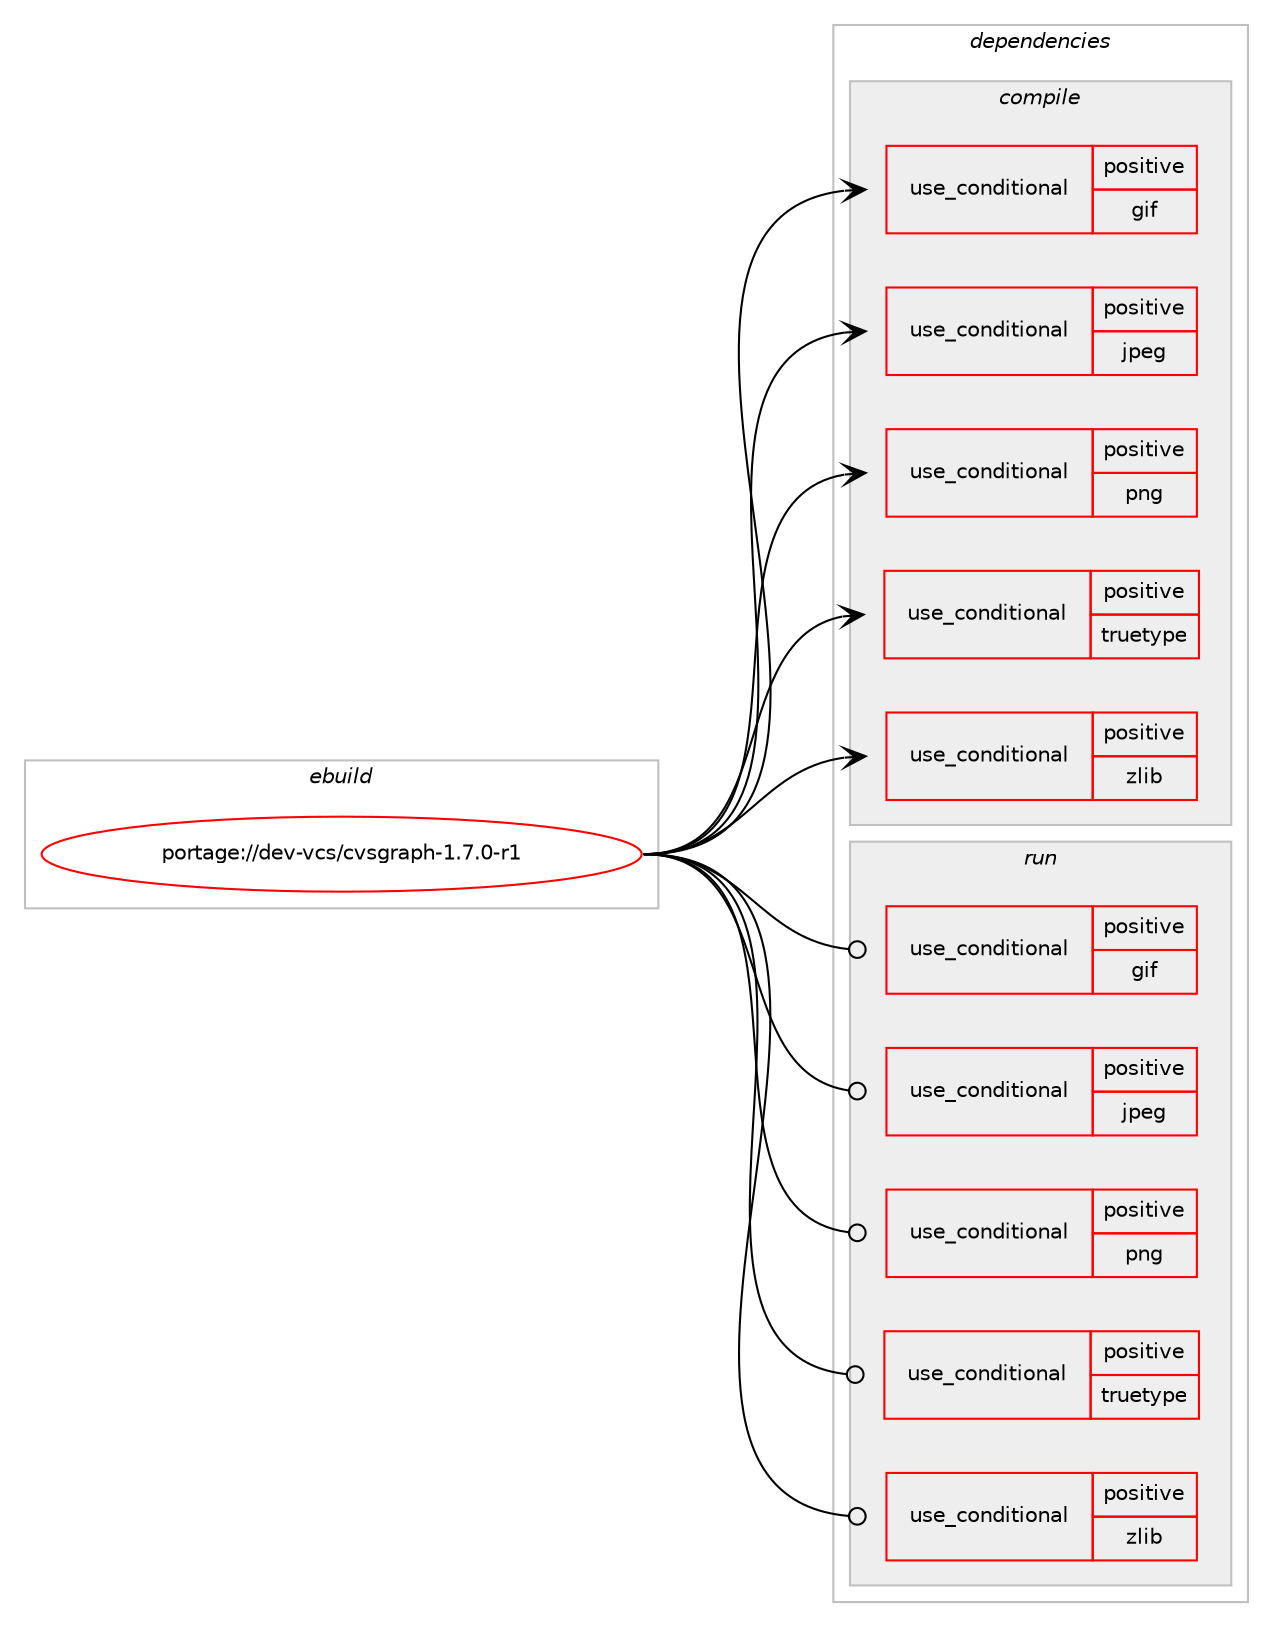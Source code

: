 digraph prolog {

# *************
# Graph options
# *************

newrank=true;
concentrate=true;
compound=true;
graph [rankdir=LR,fontname=Helvetica,fontsize=10,ranksep=1.5];#, ranksep=2.5, nodesep=0.2];
edge  [arrowhead=vee];
node  [fontname=Helvetica,fontsize=10];

# **********
# The ebuild
# **********

subgraph cluster_leftcol {
color=gray;
rank=same;
label=<<i>ebuild</i>>;
id [label="portage://dev-vcs/cvsgraph-1.7.0-r1", color=red, width=4, href="../dev-vcs/cvsgraph-1.7.0-r1.svg"];
}

# ****************
# The dependencies
# ****************

subgraph cluster_midcol {
color=gray;
label=<<i>dependencies</i>>;
subgraph cluster_compile {
fillcolor="#eeeeee";
style=filled;
label=<<i>compile</i>>;
subgraph cond60529 {
dependency112444 [label=<<TABLE BORDER="0" CELLBORDER="1" CELLSPACING="0" CELLPADDING="4"><TR><TD ROWSPAN="3" CELLPADDING="10">use_conditional</TD></TR><TR><TD>positive</TD></TR><TR><TD>gif</TD></TR></TABLE>>, shape=none, color=red];
# *** BEGIN UNKNOWN DEPENDENCY TYPE (TODO) ***
# dependency112444 -> package_dependency(portage://dev-vcs/cvsgraph-1.7.0-r1,install,no,media-libs,giflib,none,[,,],[],[])
# *** END UNKNOWN DEPENDENCY TYPE (TODO) ***

}
id:e -> dependency112444:w [weight=20,style="solid",arrowhead="vee"];
subgraph cond60530 {
dependency112445 [label=<<TABLE BORDER="0" CELLBORDER="1" CELLSPACING="0" CELLPADDING="4"><TR><TD ROWSPAN="3" CELLPADDING="10">use_conditional</TD></TR><TR><TD>positive</TD></TR><TR><TD>jpeg</TD></TR></TABLE>>, shape=none, color=red];
# *** BEGIN UNKNOWN DEPENDENCY TYPE (TODO) ***
# dependency112445 -> package_dependency(portage://dev-vcs/cvsgraph-1.7.0-r1,install,no,media-libs,libjpeg-turbo,none,[,,],any_same_slot,[])
# *** END UNKNOWN DEPENDENCY TYPE (TODO) ***

}
id:e -> dependency112445:w [weight=20,style="solid",arrowhead="vee"];
subgraph cond60531 {
dependency112446 [label=<<TABLE BORDER="0" CELLBORDER="1" CELLSPACING="0" CELLPADDING="4"><TR><TD ROWSPAN="3" CELLPADDING="10">use_conditional</TD></TR><TR><TD>positive</TD></TR><TR><TD>png</TD></TR></TABLE>>, shape=none, color=red];
# *** BEGIN UNKNOWN DEPENDENCY TYPE (TODO) ***
# dependency112446 -> package_dependency(portage://dev-vcs/cvsgraph-1.7.0-r1,install,no,media-libs,libpng,none,[,,],[],[])
# *** END UNKNOWN DEPENDENCY TYPE (TODO) ***

}
id:e -> dependency112446:w [weight=20,style="solid",arrowhead="vee"];
subgraph cond60532 {
dependency112447 [label=<<TABLE BORDER="0" CELLBORDER="1" CELLSPACING="0" CELLPADDING="4"><TR><TD ROWSPAN="3" CELLPADDING="10">use_conditional</TD></TR><TR><TD>positive</TD></TR><TR><TD>truetype</TD></TR></TABLE>>, shape=none, color=red];
# *** BEGIN UNKNOWN DEPENDENCY TYPE (TODO) ***
# dependency112447 -> package_dependency(portage://dev-vcs/cvsgraph-1.7.0-r1,install,no,media-libs,freetype,none,[,,],[],[])
# *** END UNKNOWN DEPENDENCY TYPE (TODO) ***

}
id:e -> dependency112447:w [weight=20,style="solid",arrowhead="vee"];
subgraph cond60533 {
dependency112448 [label=<<TABLE BORDER="0" CELLBORDER="1" CELLSPACING="0" CELLPADDING="4"><TR><TD ROWSPAN="3" CELLPADDING="10">use_conditional</TD></TR><TR><TD>positive</TD></TR><TR><TD>zlib</TD></TR></TABLE>>, shape=none, color=red];
# *** BEGIN UNKNOWN DEPENDENCY TYPE (TODO) ***
# dependency112448 -> package_dependency(portage://dev-vcs/cvsgraph-1.7.0-r1,install,no,sys-libs,zlib,none,[,,],[],[])
# *** END UNKNOWN DEPENDENCY TYPE (TODO) ***

}
id:e -> dependency112448:w [weight=20,style="solid",arrowhead="vee"];
# *** BEGIN UNKNOWN DEPENDENCY TYPE (TODO) ***
# id -> package_dependency(portage://dev-vcs/cvsgraph-1.7.0-r1,install,no,media-libs,gd,none,[,,],[],[])
# *** END UNKNOWN DEPENDENCY TYPE (TODO) ***

}
subgraph cluster_compileandrun {
fillcolor="#eeeeee";
style=filled;
label=<<i>compile and run</i>>;
}
subgraph cluster_run {
fillcolor="#eeeeee";
style=filled;
label=<<i>run</i>>;
subgraph cond60534 {
dependency112449 [label=<<TABLE BORDER="0" CELLBORDER="1" CELLSPACING="0" CELLPADDING="4"><TR><TD ROWSPAN="3" CELLPADDING="10">use_conditional</TD></TR><TR><TD>positive</TD></TR><TR><TD>gif</TD></TR></TABLE>>, shape=none, color=red];
# *** BEGIN UNKNOWN DEPENDENCY TYPE (TODO) ***
# dependency112449 -> package_dependency(portage://dev-vcs/cvsgraph-1.7.0-r1,run,no,media-libs,giflib,none,[,,],[],[])
# *** END UNKNOWN DEPENDENCY TYPE (TODO) ***

}
id:e -> dependency112449:w [weight=20,style="solid",arrowhead="odot"];
subgraph cond60535 {
dependency112450 [label=<<TABLE BORDER="0" CELLBORDER="1" CELLSPACING="0" CELLPADDING="4"><TR><TD ROWSPAN="3" CELLPADDING="10">use_conditional</TD></TR><TR><TD>positive</TD></TR><TR><TD>jpeg</TD></TR></TABLE>>, shape=none, color=red];
# *** BEGIN UNKNOWN DEPENDENCY TYPE (TODO) ***
# dependency112450 -> package_dependency(portage://dev-vcs/cvsgraph-1.7.0-r1,run,no,media-libs,libjpeg-turbo,none,[,,],any_same_slot,[])
# *** END UNKNOWN DEPENDENCY TYPE (TODO) ***

}
id:e -> dependency112450:w [weight=20,style="solid",arrowhead="odot"];
subgraph cond60536 {
dependency112451 [label=<<TABLE BORDER="0" CELLBORDER="1" CELLSPACING="0" CELLPADDING="4"><TR><TD ROWSPAN="3" CELLPADDING="10">use_conditional</TD></TR><TR><TD>positive</TD></TR><TR><TD>png</TD></TR></TABLE>>, shape=none, color=red];
# *** BEGIN UNKNOWN DEPENDENCY TYPE (TODO) ***
# dependency112451 -> package_dependency(portage://dev-vcs/cvsgraph-1.7.0-r1,run,no,media-libs,libpng,none,[,,],[],[])
# *** END UNKNOWN DEPENDENCY TYPE (TODO) ***

}
id:e -> dependency112451:w [weight=20,style="solid",arrowhead="odot"];
subgraph cond60537 {
dependency112452 [label=<<TABLE BORDER="0" CELLBORDER="1" CELLSPACING="0" CELLPADDING="4"><TR><TD ROWSPAN="3" CELLPADDING="10">use_conditional</TD></TR><TR><TD>positive</TD></TR><TR><TD>truetype</TD></TR></TABLE>>, shape=none, color=red];
# *** BEGIN UNKNOWN DEPENDENCY TYPE (TODO) ***
# dependency112452 -> package_dependency(portage://dev-vcs/cvsgraph-1.7.0-r1,run,no,media-libs,freetype,none,[,,],[],[])
# *** END UNKNOWN DEPENDENCY TYPE (TODO) ***

}
id:e -> dependency112452:w [weight=20,style="solid",arrowhead="odot"];
subgraph cond60538 {
dependency112453 [label=<<TABLE BORDER="0" CELLBORDER="1" CELLSPACING="0" CELLPADDING="4"><TR><TD ROWSPAN="3" CELLPADDING="10">use_conditional</TD></TR><TR><TD>positive</TD></TR><TR><TD>zlib</TD></TR></TABLE>>, shape=none, color=red];
# *** BEGIN UNKNOWN DEPENDENCY TYPE (TODO) ***
# dependency112453 -> package_dependency(portage://dev-vcs/cvsgraph-1.7.0-r1,run,no,sys-libs,zlib,none,[,,],[],[])
# *** END UNKNOWN DEPENDENCY TYPE (TODO) ***

}
id:e -> dependency112453:w [weight=20,style="solid",arrowhead="odot"];
# *** BEGIN UNKNOWN DEPENDENCY TYPE (TODO) ***
# id -> package_dependency(portage://dev-vcs/cvsgraph-1.7.0-r1,run,no,media-libs,gd,none,[,,],[],[])
# *** END UNKNOWN DEPENDENCY TYPE (TODO) ***

}
}

# **************
# The candidates
# **************

subgraph cluster_choices {
rank=same;
color=gray;
label=<<i>candidates</i>>;

}

}
